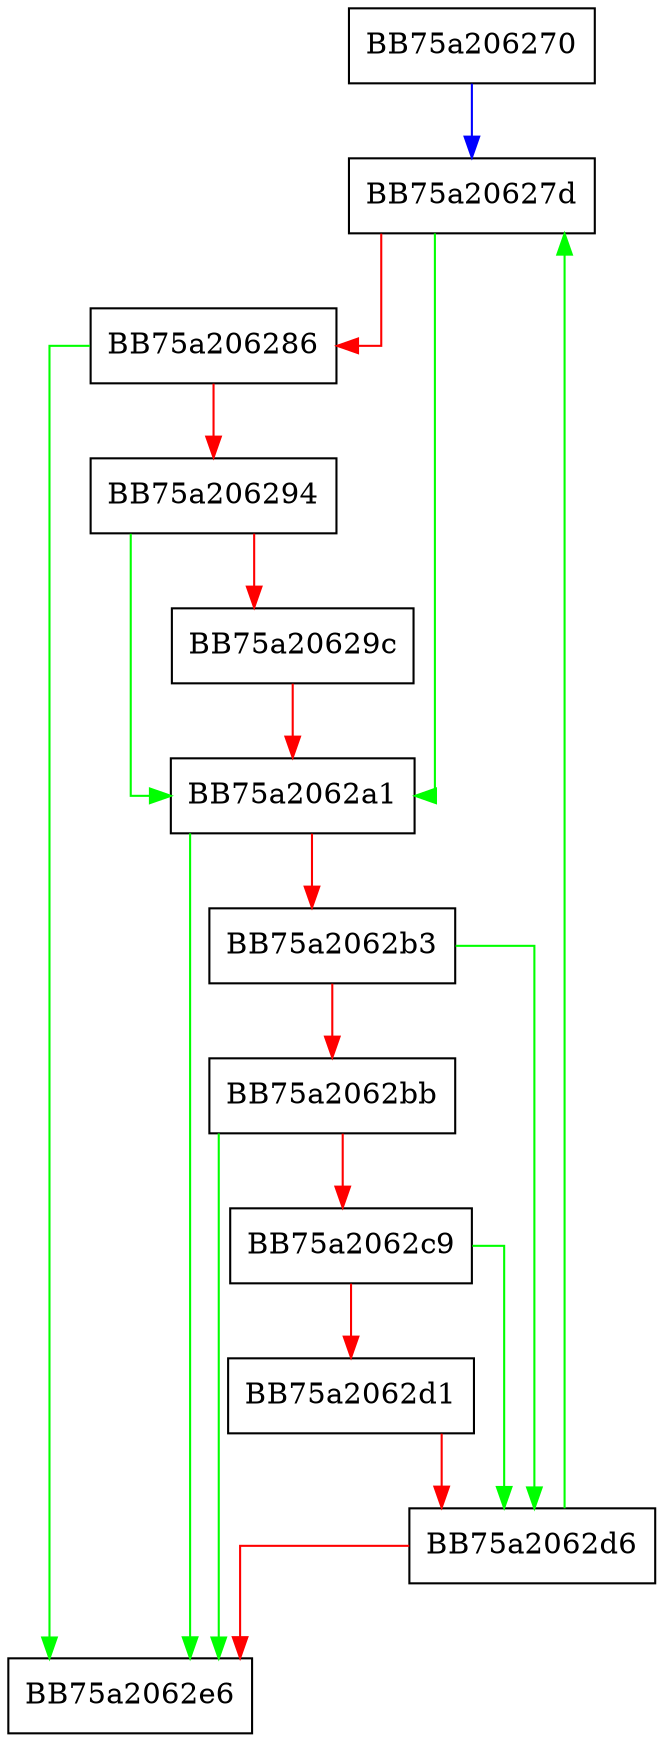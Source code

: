 digraph OnTheFly {
  node [shape="box"];
  graph [splines=ortho];
  BB75a206270 -> BB75a20627d [color="blue"];
  BB75a20627d -> BB75a2062a1 [color="green"];
  BB75a20627d -> BB75a206286 [color="red"];
  BB75a206286 -> BB75a2062e6 [color="green"];
  BB75a206286 -> BB75a206294 [color="red"];
  BB75a206294 -> BB75a2062a1 [color="green"];
  BB75a206294 -> BB75a20629c [color="red"];
  BB75a20629c -> BB75a2062a1 [color="red"];
  BB75a2062a1 -> BB75a2062e6 [color="green"];
  BB75a2062a1 -> BB75a2062b3 [color="red"];
  BB75a2062b3 -> BB75a2062d6 [color="green"];
  BB75a2062b3 -> BB75a2062bb [color="red"];
  BB75a2062bb -> BB75a2062e6 [color="green"];
  BB75a2062bb -> BB75a2062c9 [color="red"];
  BB75a2062c9 -> BB75a2062d6 [color="green"];
  BB75a2062c9 -> BB75a2062d1 [color="red"];
  BB75a2062d1 -> BB75a2062d6 [color="red"];
  BB75a2062d6 -> BB75a20627d [color="green"];
  BB75a2062d6 -> BB75a2062e6 [color="red"];
}